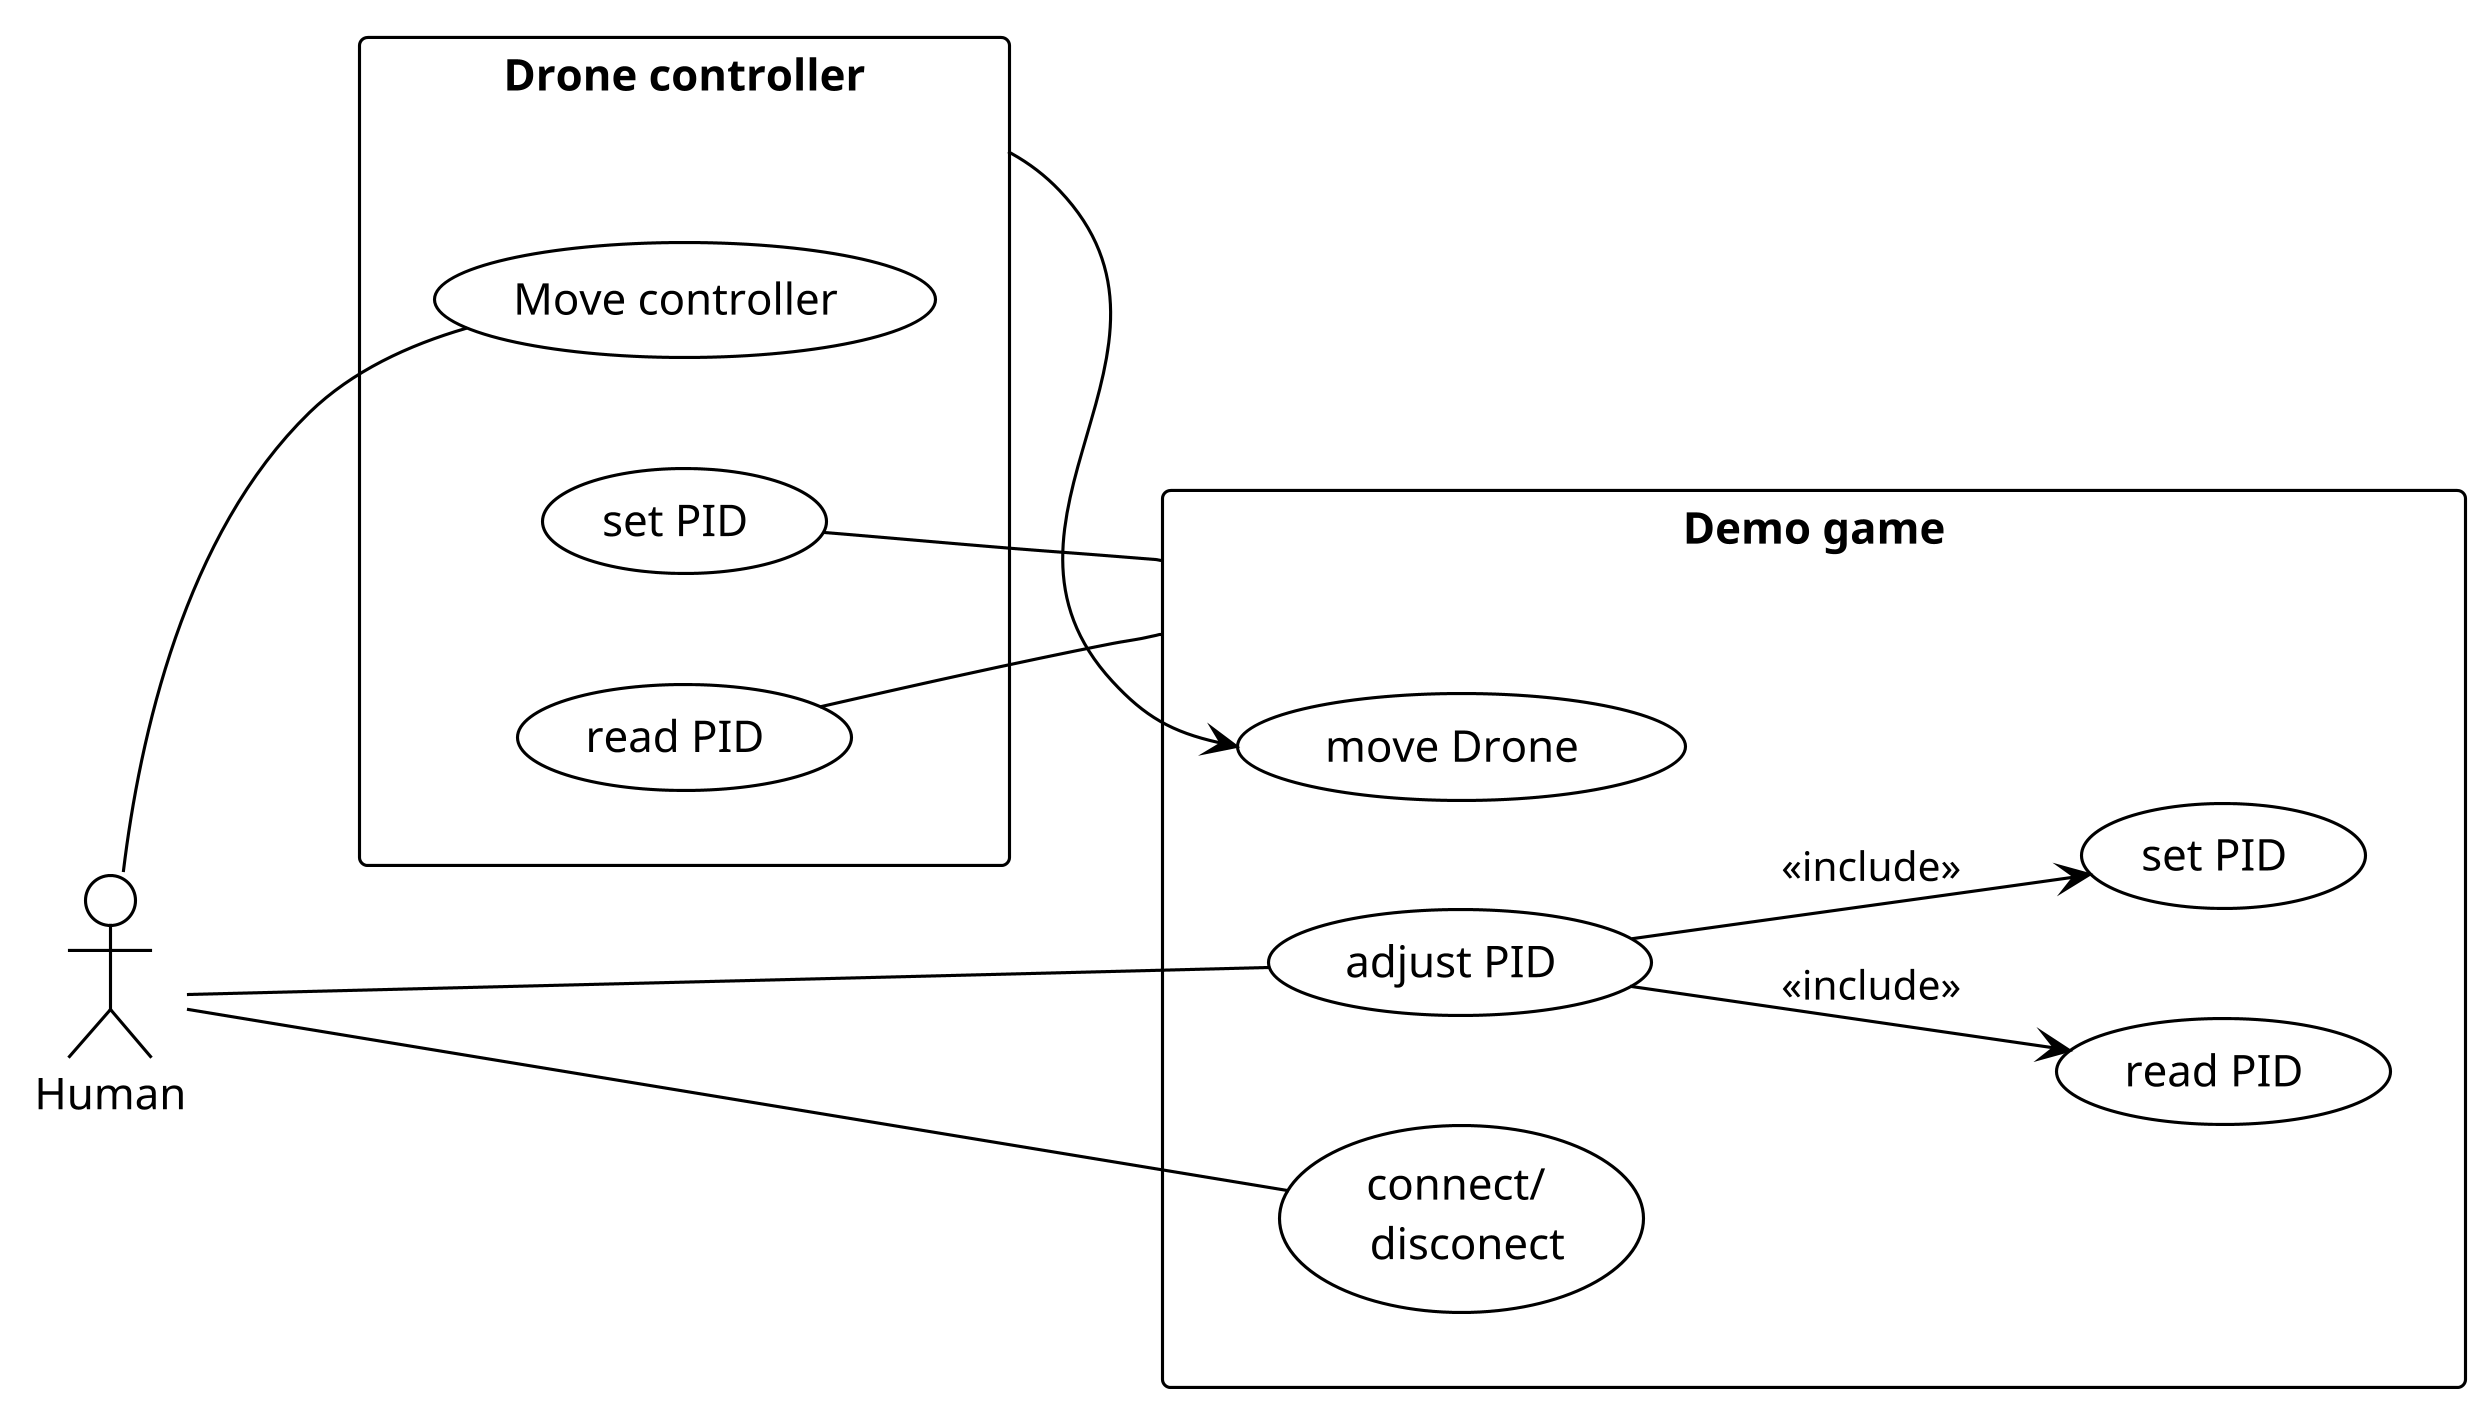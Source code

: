 @startuml usecaseControl
!theme plain
skinparam dpi 300
left to right direction
actor "Human" as human
rectangle "Drone controller" as ctrl {
  usecase "Move controller" as UC1
  usecase "set PID" as UC2
  usecase "read PID" as UC4
}

rectangle "Demo game" as game { 
  usecase "adjust PID" as UC3
  usecase "read PID" as inc1
  usecase "set PID" as inc2
  usecase "connect/ \n disconect" as UC5
  usecase "move Drone" as dr
}

ctrl --> dr
human -- UC1
UC2 -- game
UC4 -- game
human -- UC3 
human -- UC5
UC3 --> inc1: <<include>>
UC3 --> inc2: <<include>>
@enduml